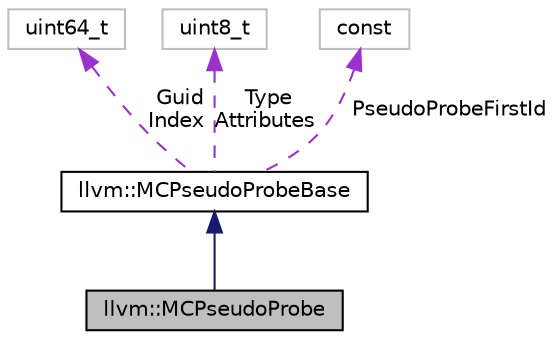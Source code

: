 digraph "llvm::MCPseudoProbe"
{
 // LATEX_PDF_SIZE
  bgcolor="transparent";
  edge [fontname="Helvetica",fontsize="10",labelfontname="Helvetica",labelfontsize="10"];
  node [fontname="Helvetica",fontsize="10",shape=record];
  Node1 [label="llvm::MCPseudoProbe",height=0.2,width=0.4,color="black", fillcolor="grey75", style="filled", fontcolor="black",tooltip="Instances of this class represent a pseudo probe instance for a pseudo probe table entry,..."];
  Node2 -> Node1 [dir="back",color="midnightblue",fontsize="10",style="solid",fontname="Helvetica"];
  Node2 [label="llvm::MCPseudoProbeBase",height=0.2,width=0.4,color="black",URL="$classllvm_1_1MCPseudoProbeBase.html",tooltip=" "];
  Node3 -> Node2 [dir="back",color="darkorchid3",fontsize="10",style="dashed",label=" Guid\nIndex" ,fontname="Helvetica"];
  Node3 [label="uint64_t",height=0.2,width=0.4,color="grey75",tooltip=" "];
  Node4 -> Node2 [dir="back",color="darkorchid3",fontsize="10",style="dashed",label=" Type\nAttributes" ,fontname="Helvetica"];
  Node4 [label="uint8_t",height=0.2,width=0.4,color="grey75",tooltip=" "];
  Node5 -> Node2 [dir="back",color="darkorchid3",fontsize="10",style="dashed",label=" PseudoProbeFirstId" ,fontname="Helvetica"];
  Node5 [label="const",height=0.2,width=0.4,color="grey75",tooltip=" "];
}
